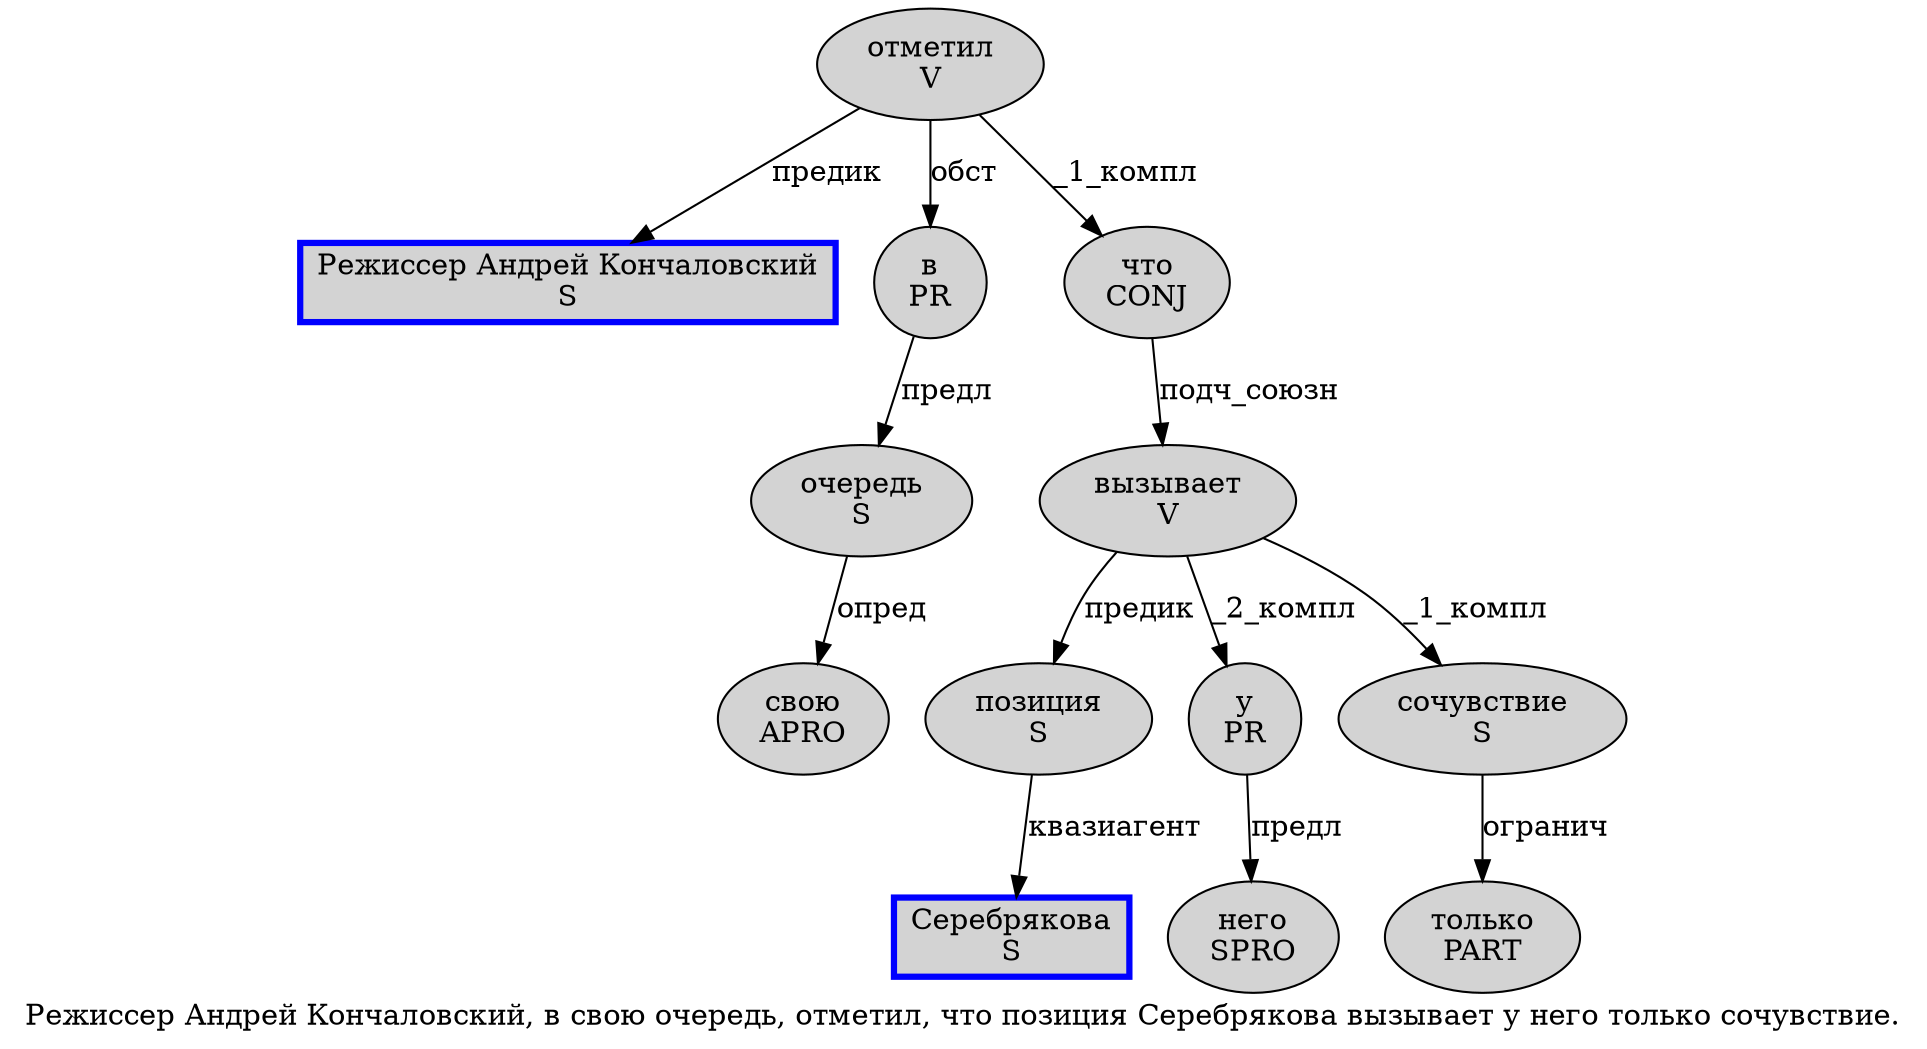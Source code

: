 digraph SENTENCE_730 {
	graph [label="Режиссер Андрей Кончаловский, в свою очередь, отметил, что позиция Серебрякова вызывает у него только сочувствие."]
	node [style=filled]
		0 [label="Режиссер Андрей Кончаловский
S" color=blue fillcolor=lightgray penwidth=3 shape=box]
		2 [label="в
PR" color="" fillcolor=lightgray penwidth=1 shape=ellipse]
		3 [label="свою
APRO" color="" fillcolor=lightgray penwidth=1 shape=ellipse]
		4 [label="очередь
S" color="" fillcolor=lightgray penwidth=1 shape=ellipse]
		6 [label="отметил
V" color="" fillcolor=lightgray penwidth=1 shape=ellipse]
		8 [label="что
CONJ" color="" fillcolor=lightgray penwidth=1 shape=ellipse]
		9 [label="позиция
S" color="" fillcolor=lightgray penwidth=1 shape=ellipse]
		10 [label="Серебрякова
S" color=blue fillcolor=lightgray penwidth=3 shape=box]
		11 [label="вызывает
V" color="" fillcolor=lightgray penwidth=1 shape=ellipse]
		12 [label="у
PR" color="" fillcolor=lightgray penwidth=1 shape=ellipse]
		13 [label="него
SPRO" color="" fillcolor=lightgray penwidth=1 shape=ellipse]
		14 [label="только
PART" color="" fillcolor=lightgray penwidth=1 shape=ellipse]
		15 [label="сочувствие
S" color="" fillcolor=lightgray penwidth=1 shape=ellipse]
			2 -> 4 [label="предл"]
			8 -> 11 [label="подч_союзн"]
			12 -> 13 [label="предл"]
			4 -> 3 [label="опред"]
			6 -> 0 [label="предик"]
			6 -> 2 [label="обст"]
			6 -> 8 [label="_1_компл"]
			9 -> 10 [label="квазиагент"]
			11 -> 9 [label="предик"]
			11 -> 12 [label="_2_компл"]
			11 -> 15 [label="_1_компл"]
			15 -> 14 [label="огранич"]
}